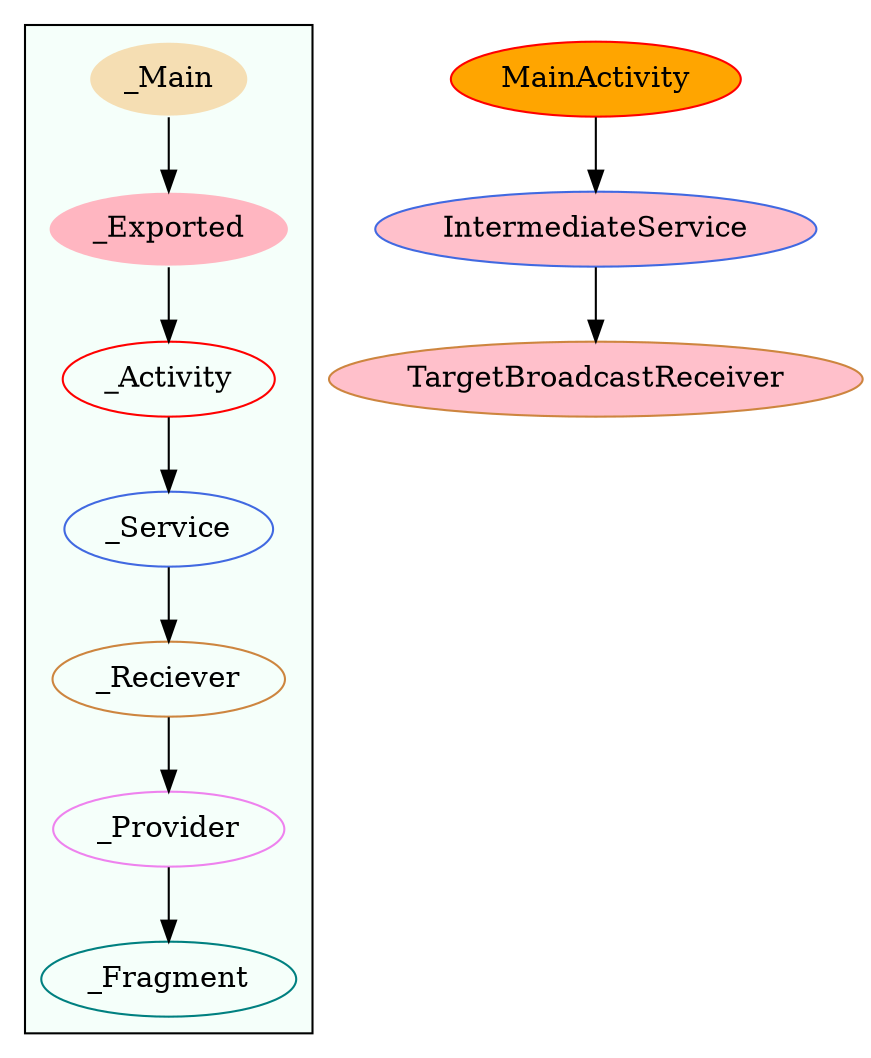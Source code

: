 digraph G {
subgraph cluster_legend{ 
bgcolor=mintcream;
_Activity[color = red];
_Service[color = royalblue];
_Provider[color = violet];
_Reciever[color = peru];
_Fragment[color = teal];
_Main[style=filled, fillcolor=wheat, color = mintcream];
_Exported[style=filled, fillcolor=lightpink, color = mintcream];
_Main -> _Exported -> _Activity -> _Service -> _Reciever -> _Provider -> _Fragment; 
}
MainActivity[style=filled, fillcolor=orange, color = red];
IntermediateService[style=filled, fillcolor=pink, color = royalblue];
TargetBroadcastReceiver[style=filled, fillcolor=pink, color = peru];
MainActivity->IntermediateService;
IntermediateService->TargetBroadcastReceiver;
}
